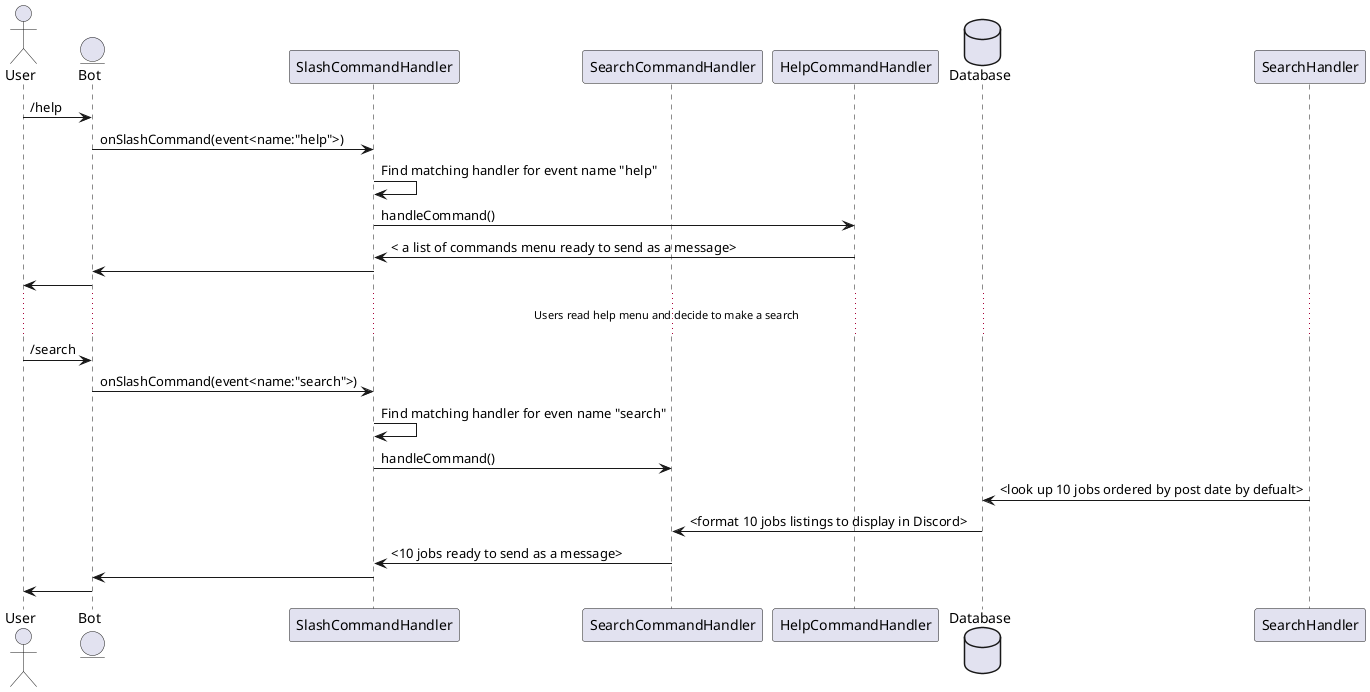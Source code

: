 @startuml
actor User
entity Bot
participant SlashCommandHandler
participant SearchCommandHandler
participant HelpCommandHandler
database Database

User -> Bot: /help
Bot -> SlashCommandHandler: onSlashCommand(event<name:"help">)
SlashCommandHandler -> SlashCommandHandler: Find matching handler for event name "help"
SlashCommandHandler -> HelpCommandHandler: handleCommand()
HelpCommandHandler -> SlashCommandHandler: < a list of commands menu ready to send as a message> 
SlashCommandHandler -> Bot
Bot -> User
...Users read help menu and decide to make a search...

User -> Bot: /search 
Bot -> SlashCommandHandler: onSlashCommand(event<name:"search">)
SlashCommandHandler -> SlashCommandHandler: Find matching handler for even name "search"
SlashCommandHandler -> SearchCommandHandler: handleCommand()
SearchHandler -> Database: <look up 10 jobs ordered by post date by defualt> 
Database -> SearchCommandHandler: <format 10 jobs listings to display in Discord>
SearchCommandHandler -> SlashCommandHandler: <10 jobs ready to send as a message>
SlashCommandHandler -> Bot
Bot -> User



@enduml